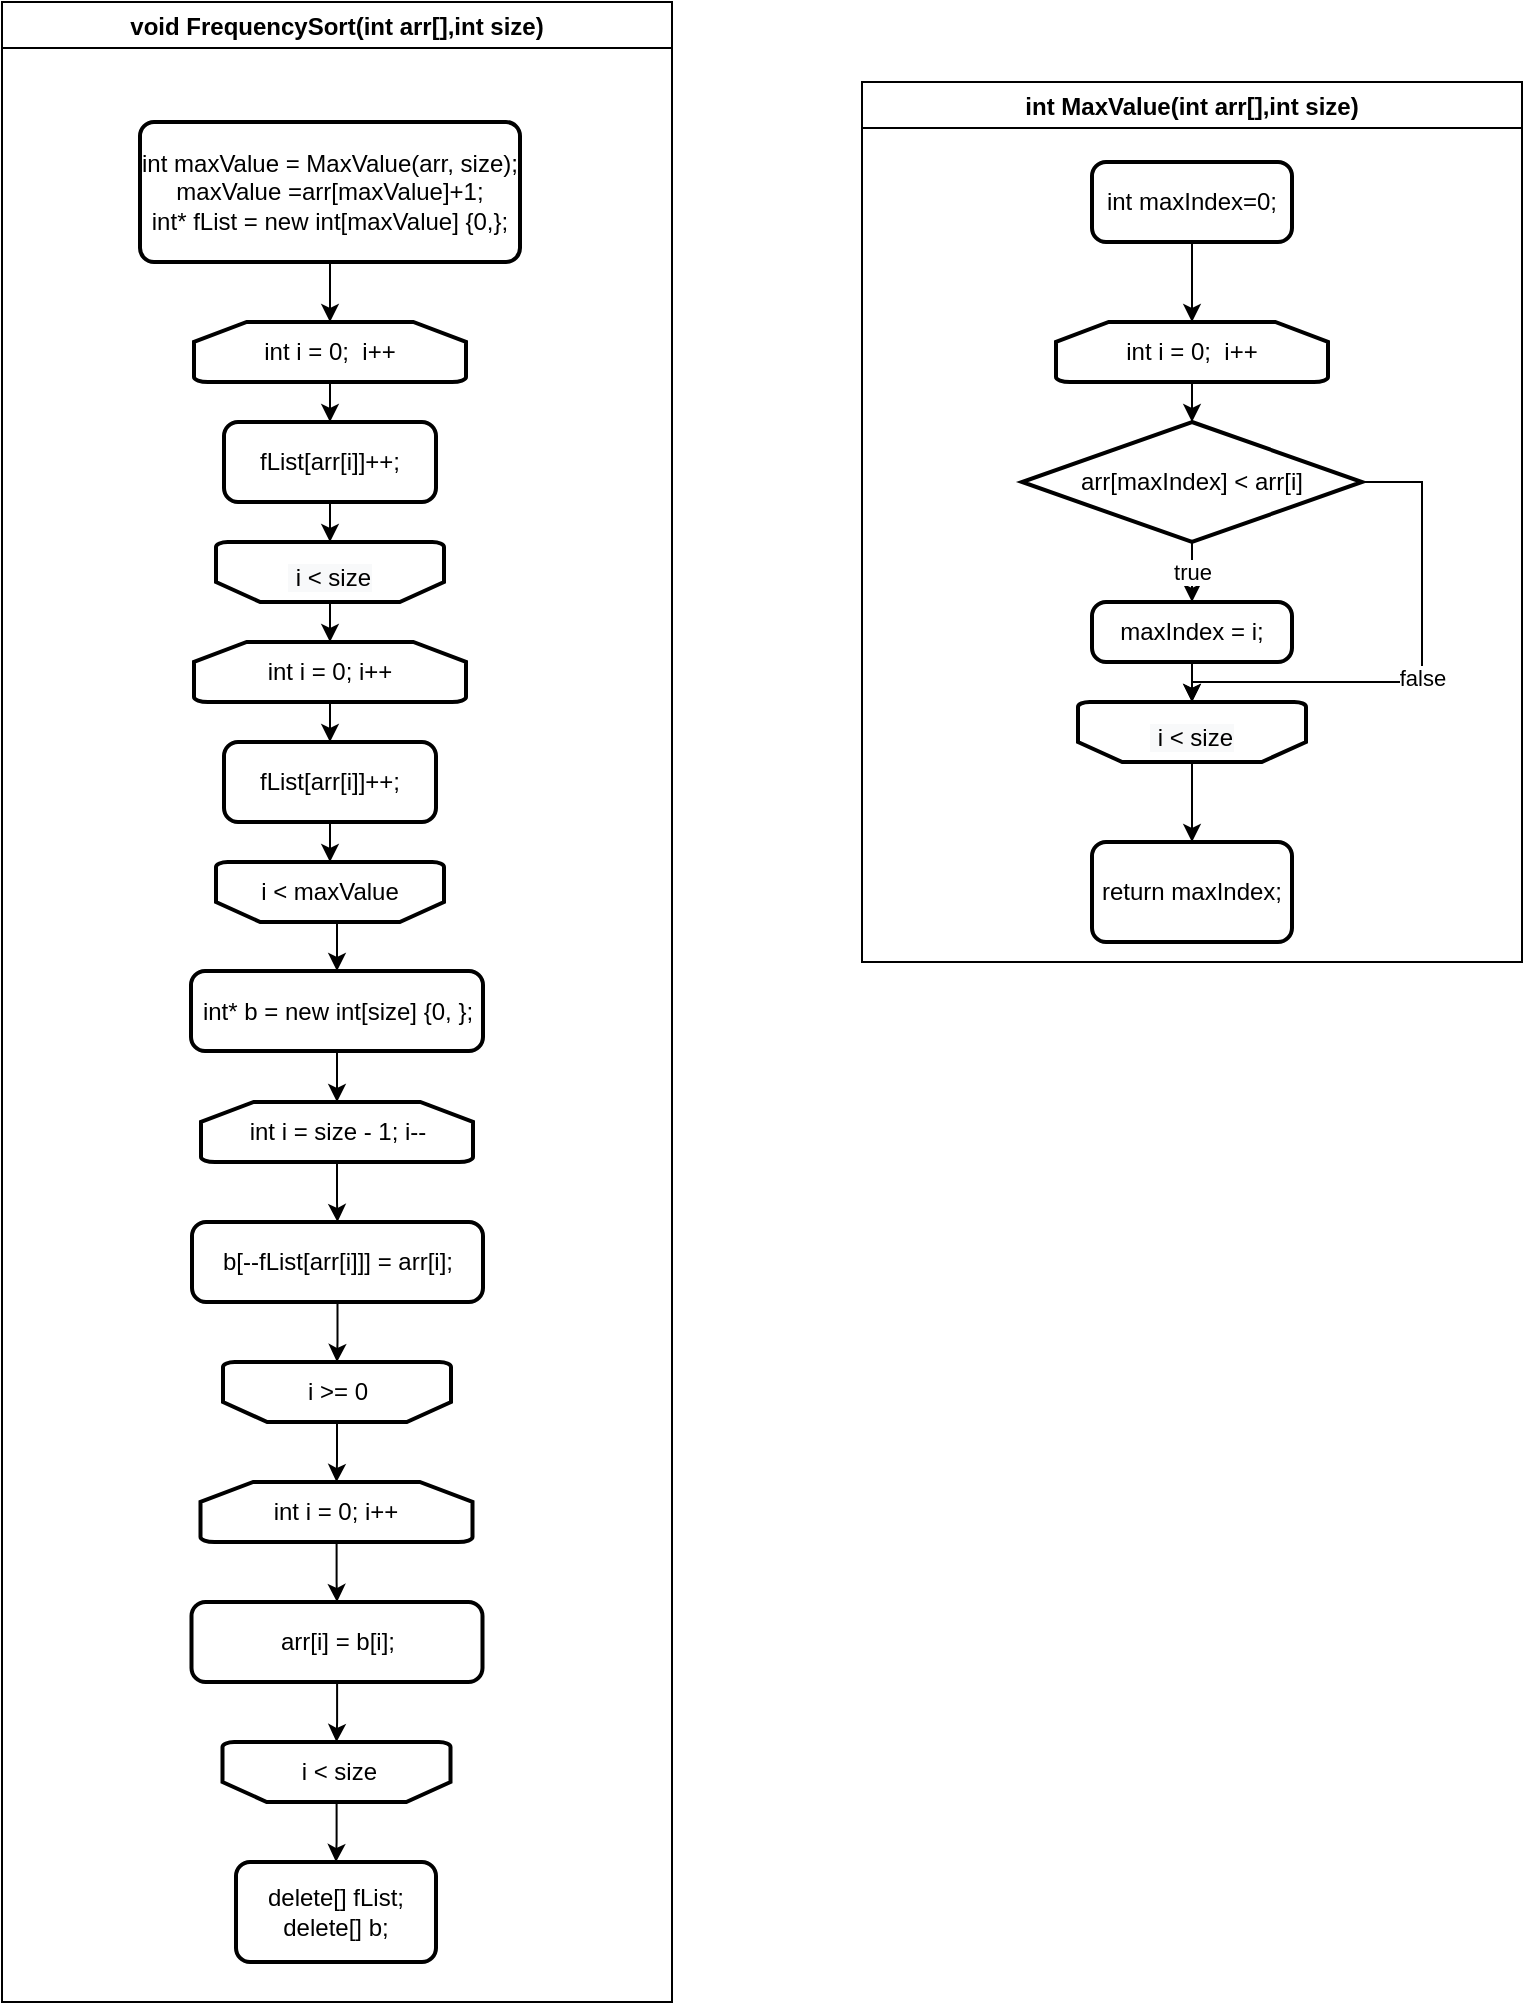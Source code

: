 <mxfile version="20.0.3" type="github">
  <diagram id="-hOtwmKbMHiLHde-USVi" name="Page-1">
    <mxGraphModel dx="2055" dy="1410" grid="1" gridSize="10" guides="1" tooltips="1" connect="1" arrows="1" fold="1" page="1" pageScale="1" pageWidth="827" pageHeight="1169" math="0" shadow="0">
      <root>
        <mxCell id="0" />
        <mxCell id="1" parent="0" />
        <mxCell id="LDgLOaryf-UTrllccUph-5" value="void FrequencySort(int arr[],int size)" style="swimlane;" vertex="1" parent="1">
          <mxGeometry x="20" y="30" width="335" height="1000" as="geometry" />
        </mxCell>
        <mxCell id="LDgLOaryf-UTrllccUph-7" style="edgeStyle=orthogonalEdgeStyle;rounded=0;orthogonalLoop=1;jettySize=auto;html=1;entryX=0.5;entryY=0;entryDx=0;entryDy=0;entryPerimeter=0;" edge="1" parent="LDgLOaryf-UTrllccUph-5" source="LDgLOaryf-UTrllccUph-4" target="LDgLOaryf-UTrllccUph-6">
          <mxGeometry relative="1" as="geometry" />
        </mxCell>
        <mxCell id="LDgLOaryf-UTrllccUph-4" value="&lt;div&gt;int maxValue = MaxValue(arr, size);&lt;/div&gt;&lt;div&gt;&lt;span style=&quot;&quot;&gt;	&lt;/span&gt;maxValue =arr[maxValue]+1;&lt;/div&gt;&lt;div&gt;&lt;span style=&quot;&quot;&gt;	&lt;/span&gt;int* fList = new int[maxValue] {0,};&lt;/div&gt;" style="rounded=1;whiteSpace=wrap;html=1;absoluteArcSize=1;arcSize=14;strokeWidth=2;" vertex="1" parent="LDgLOaryf-UTrllccUph-5">
          <mxGeometry x="69" y="60" width="190" height="70" as="geometry" />
        </mxCell>
        <mxCell id="LDgLOaryf-UTrllccUph-6" value="int i = 0;&amp;nbsp; i++" style="strokeWidth=2;html=1;shape=mxgraph.flowchart.loop_limit;whiteSpace=wrap;" vertex="1" parent="LDgLOaryf-UTrllccUph-5">
          <mxGeometry x="96" y="160" width="136" height="30" as="geometry" />
        </mxCell>
        <mxCell id="LDgLOaryf-UTrllccUph-12" style="edgeStyle=orthogonalEdgeStyle;rounded=0;orthogonalLoop=1;jettySize=auto;html=1;entryX=0.5;entryY=1;entryDx=0;entryDy=0;entryPerimeter=0;" edge="1" parent="LDgLOaryf-UTrllccUph-5" source="LDgLOaryf-UTrllccUph-10" target="LDgLOaryf-UTrllccUph-11">
          <mxGeometry relative="1" as="geometry" />
        </mxCell>
        <mxCell id="LDgLOaryf-UTrllccUph-10" value="fList[arr[i]]++;" style="rounded=1;whiteSpace=wrap;html=1;absoluteArcSize=1;arcSize=14;strokeWidth=2;" vertex="1" parent="LDgLOaryf-UTrllccUph-5">
          <mxGeometry x="111" y="210" width="106" height="40" as="geometry" />
        </mxCell>
        <mxCell id="LDgLOaryf-UTrllccUph-8" style="edgeStyle=orthogonalEdgeStyle;rounded=0;orthogonalLoop=1;jettySize=auto;html=1;entryX=0.5;entryY=0;entryDx=0;entryDy=0;" edge="1" parent="LDgLOaryf-UTrllccUph-5" source="LDgLOaryf-UTrllccUph-6" target="LDgLOaryf-UTrllccUph-10">
          <mxGeometry relative="1" as="geometry">
            <mxPoint x="164" y="260" as="targetPoint" />
          </mxGeometry>
        </mxCell>
        <mxCell id="LDgLOaryf-UTrllccUph-18" style="edgeStyle=orthogonalEdgeStyle;rounded=0;orthogonalLoop=1;jettySize=auto;html=1;exitX=0.5;exitY=0;exitDx=0;exitDy=0;exitPerimeter=0;entryX=0.5;entryY=0;entryDx=0;entryDy=0;entryPerimeter=0;" edge="1" parent="LDgLOaryf-UTrllccUph-5" source="LDgLOaryf-UTrllccUph-11" target="LDgLOaryf-UTrllccUph-13">
          <mxGeometry relative="1" as="geometry" />
        </mxCell>
        <mxCell id="LDgLOaryf-UTrllccUph-11" value="" style="strokeWidth=2;html=1;shape=mxgraph.flowchart.loop_limit;whiteSpace=wrap;rotation=-180;" vertex="1" parent="LDgLOaryf-UTrllccUph-5">
          <mxGeometry x="107" y="270" width="114" height="30" as="geometry" />
        </mxCell>
        <mxCell id="LDgLOaryf-UTrllccUph-13" value="int i = 0; i++" style="strokeWidth=2;html=1;shape=mxgraph.flowchart.loop_limit;whiteSpace=wrap;" vertex="1" parent="LDgLOaryf-UTrllccUph-5">
          <mxGeometry x="96" y="320" width="136" height="30" as="geometry" />
        </mxCell>
        <mxCell id="LDgLOaryf-UTrllccUph-15" value="fList[arr[i]]++;" style="rounded=1;whiteSpace=wrap;html=1;absoluteArcSize=1;arcSize=14;strokeWidth=2;" vertex="1" parent="LDgLOaryf-UTrllccUph-5">
          <mxGeometry x="111" y="370" width="106" height="40" as="geometry" />
        </mxCell>
        <mxCell id="LDgLOaryf-UTrllccUph-16" style="edgeStyle=orthogonalEdgeStyle;rounded=0;orthogonalLoop=1;jettySize=auto;html=1;entryX=0.5;entryY=0;entryDx=0;entryDy=0;" edge="1" parent="LDgLOaryf-UTrllccUph-5" source="LDgLOaryf-UTrllccUph-13" target="LDgLOaryf-UTrllccUph-15">
          <mxGeometry relative="1" as="geometry">
            <mxPoint x="-86" y="360" as="targetPoint" />
          </mxGeometry>
        </mxCell>
        <mxCell id="LDgLOaryf-UTrllccUph-17" value="" style="strokeWidth=2;html=1;shape=mxgraph.flowchart.loop_limit;whiteSpace=wrap;rotation=-180;" vertex="1" parent="LDgLOaryf-UTrllccUph-5">
          <mxGeometry x="107" y="430" width="114" height="30" as="geometry" />
        </mxCell>
        <mxCell id="LDgLOaryf-UTrllccUph-14" style="edgeStyle=orthogonalEdgeStyle;rounded=0;orthogonalLoop=1;jettySize=auto;html=1;entryX=0.5;entryY=1;entryDx=0;entryDy=0;entryPerimeter=0;" edge="1" parent="LDgLOaryf-UTrllccUph-5" source="LDgLOaryf-UTrllccUph-15" target="LDgLOaryf-UTrllccUph-17">
          <mxGeometry relative="1" as="geometry" />
        </mxCell>
        <mxCell id="LDgLOaryf-UTrllccUph-19" value="&#xa;&lt;span style=&quot;color: rgb(0, 0, 0); font-family: Helvetica; font-size: 12px; font-style: normal; font-variant-ligatures: normal; font-variant-caps: normal; font-weight: 400; letter-spacing: normal; orphans: 2; text-align: center; text-indent: 0px; text-transform: none; widows: 2; word-spacing: 0px; -webkit-text-stroke-width: 0px; background-color: rgb(248, 249, 250); text-decoration-thickness: initial; text-decoration-style: initial; text-decoration-color: initial; float: none; display: inline !important;&quot;&gt;&lt;span&gt;&amp;nbsp;&lt;/span&gt;i &amp;lt; size&lt;/span&gt;&#xa;&#xa;" style="text;html=1;strokeColor=none;fillColor=none;align=center;verticalAlign=middle;whiteSpace=wrap;rounded=0;" vertex="1" parent="LDgLOaryf-UTrllccUph-5">
          <mxGeometry x="134" y="280" width="60" height="30" as="geometry" />
        </mxCell>
        <mxCell id="LDgLOaryf-UTrllccUph-29" style="edgeStyle=orthogonalEdgeStyle;rounded=0;orthogonalLoop=1;jettySize=auto;html=1;exitX=0.5;exitY=1;exitDx=0;exitDy=0;entryX=0.5;entryY=0;entryDx=0;entryDy=0;" edge="1" parent="LDgLOaryf-UTrllccUph-5" source="LDgLOaryf-UTrllccUph-20" target="LDgLOaryf-UTrllccUph-28">
          <mxGeometry relative="1" as="geometry" />
        </mxCell>
        <mxCell id="LDgLOaryf-UTrllccUph-20" value="i &lt; maxValue" style="text;html=1;strokeColor=none;fillColor=none;align=center;verticalAlign=middle;whiteSpace=wrap;rounded=0;" vertex="1" parent="LDgLOaryf-UTrllccUph-5">
          <mxGeometry x="124" y="430" width="80" height="30" as="geometry" />
        </mxCell>
        <mxCell id="LDgLOaryf-UTrllccUph-22" value="int i = size - 1; i--" style="strokeWidth=2;html=1;shape=mxgraph.flowchart.loop_limit;whiteSpace=wrap;" vertex="1" parent="LDgLOaryf-UTrllccUph-5">
          <mxGeometry x="99.5" y="550" width="136" height="30" as="geometry" />
        </mxCell>
        <mxCell id="LDgLOaryf-UTrllccUph-23" value="b[--fList[arr[i]]] = arr[i];" style="rounded=1;whiteSpace=wrap;html=1;absoluteArcSize=1;arcSize=14;strokeWidth=2;" vertex="1" parent="LDgLOaryf-UTrllccUph-5">
          <mxGeometry x="95" y="610" width="145.5" height="40" as="geometry" />
        </mxCell>
        <mxCell id="LDgLOaryf-UTrllccUph-24" style="edgeStyle=orthogonalEdgeStyle;rounded=0;orthogonalLoop=1;jettySize=auto;html=1;entryX=0.5;entryY=0;entryDx=0;entryDy=0;" edge="1" parent="LDgLOaryf-UTrllccUph-5" source="LDgLOaryf-UTrllccUph-22" target="LDgLOaryf-UTrllccUph-23">
          <mxGeometry relative="1" as="geometry">
            <mxPoint x="-332.5" y="530" as="targetPoint" />
          </mxGeometry>
        </mxCell>
        <mxCell id="LDgLOaryf-UTrllccUph-25" value="" style="strokeWidth=2;html=1;shape=mxgraph.flowchart.loop_limit;whiteSpace=wrap;rotation=-180;" vertex="1" parent="LDgLOaryf-UTrllccUph-5">
          <mxGeometry x="110.5" y="680" width="114" height="30" as="geometry" />
        </mxCell>
        <mxCell id="LDgLOaryf-UTrllccUph-26" style="edgeStyle=orthogonalEdgeStyle;rounded=0;orthogonalLoop=1;jettySize=auto;html=1;entryX=0.5;entryY=1;entryDx=0;entryDy=0;entryPerimeter=0;" edge="1" parent="LDgLOaryf-UTrllccUph-5" source="LDgLOaryf-UTrllccUph-23" target="LDgLOaryf-UTrllccUph-25">
          <mxGeometry relative="1" as="geometry" />
        </mxCell>
        <mxCell id="LDgLOaryf-UTrllccUph-27" value="i &amp;gt;= 0" style="text;html=1;strokeColor=none;fillColor=none;align=center;verticalAlign=middle;whiteSpace=wrap;rounded=0;" vertex="1" parent="LDgLOaryf-UTrllccUph-5">
          <mxGeometry x="127.5" y="680" width="80" height="30" as="geometry" />
        </mxCell>
        <mxCell id="LDgLOaryf-UTrllccUph-30" style="edgeStyle=orthogonalEdgeStyle;rounded=0;orthogonalLoop=1;jettySize=auto;html=1;entryX=0.5;entryY=0;entryDx=0;entryDy=0;entryPerimeter=0;" edge="1" parent="LDgLOaryf-UTrllccUph-5" source="LDgLOaryf-UTrllccUph-28" target="LDgLOaryf-UTrllccUph-22">
          <mxGeometry relative="1" as="geometry" />
        </mxCell>
        <mxCell id="LDgLOaryf-UTrllccUph-28" value="int* b = new int[size] {0, };" style="rounded=1;whiteSpace=wrap;html=1;absoluteArcSize=1;arcSize=14;strokeWidth=2;" vertex="1" parent="LDgLOaryf-UTrllccUph-5">
          <mxGeometry x="94.5" y="484.5" width="146" height="40" as="geometry" />
        </mxCell>
        <mxCell id="LDgLOaryf-UTrllccUph-39" value="&lt;div&gt;delete[] fList;&lt;/div&gt;&lt;div&gt;&lt;span style=&quot;&quot;&gt;	&lt;/span&gt;delete[] b;&lt;/div&gt;" style="rounded=1;whiteSpace=wrap;html=1;absoluteArcSize=1;arcSize=14;strokeWidth=2;" vertex="1" parent="LDgLOaryf-UTrllccUph-5">
          <mxGeometry x="117" y="930" width="100" height="50" as="geometry" />
        </mxCell>
        <mxCell id="LDgLOaryf-UTrllccUph-31" value="int i = 0; i++" style="strokeWidth=2;html=1;shape=mxgraph.flowchart.loop_limit;whiteSpace=wrap;" vertex="1" parent="1">
          <mxGeometry x="119.25" y="770" width="136" height="30" as="geometry" />
        </mxCell>
        <mxCell id="LDgLOaryf-UTrllccUph-32" value="arr[i] = b[i];" style="rounded=1;whiteSpace=wrap;html=1;absoluteArcSize=1;arcSize=14;strokeWidth=2;" vertex="1" parent="1">
          <mxGeometry x="114.75" y="830" width="145.5" height="40" as="geometry" />
        </mxCell>
        <mxCell id="LDgLOaryf-UTrllccUph-33" style="edgeStyle=orthogonalEdgeStyle;rounded=0;orthogonalLoop=1;jettySize=auto;html=1;entryX=0.5;entryY=0;entryDx=0;entryDy=0;" edge="1" parent="1" source="LDgLOaryf-UTrllccUph-31" target="LDgLOaryf-UTrllccUph-32">
          <mxGeometry relative="1" as="geometry">
            <mxPoint x="-562.75" y="690" as="targetPoint" />
          </mxGeometry>
        </mxCell>
        <mxCell id="LDgLOaryf-UTrllccUph-34" value="" style="strokeWidth=2;html=1;shape=mxgraph.flowchart.loop_limit;whiteSpace=wrap;rotation=-180;" vertex="1" parent="1">
          <mxGeometry x="130.25" y="900" width="114" height="30" as="geometry" />
        </mxCell>
        <mxCell id="LDgLOaryf-UTrllccUph-35" style="edgeStyle=orthogonalEdgeStyle;rounded=0;orthogonalLoop=1;jettySize=auto;html=1;entryX=0.5;entryY=1;entryDx=0;entryDy=0;entryPerimeter=0;" edge="1" parent="1" source="LDgLOaryf-UTrllccUph-32" target="LDgLOaryf-UTrllccUph-34">
          <mxGeometry relative="1" as="geometry" />
        </mxCell>
        <mxCell id="LDgLOaryf-UTrllccUph-38" style="edgeStyle=orthogonalEdgeStyle;rounded=0;orthogonalLoop=1;jettySize=auto;html=1;" edge="1" parent="1" source="LDgLOaryf-UTrllccUph-36" target="LDgLOaryf-UTrllccUph-39">
          <mxGeometry relative="1" as="geometry">
            <mxPoint x="187.25" y="970" as="targetPoint" />
          </mxGeometry>
        </mxCell>
        <mxCell id="LDgLOaryf-UTrllccUph-36" value="&amp;nbsp;i &amp;lt; size" style="text;html=1;strokeColor=none;fillColor=none;align=center;verticalAlign=middle;whiteSpace=wrap;rounded=0;" vertex="1" parent="1">
          <mxGeometry x="147.25" y="900" width="80" height="30" as="geometry" />
        </mxCell>
        <mxCell id="LDgLOaryf-UTrllccUph-37" style="edgeStyle=orthogonalEdgeStyle;rounded=0;orthogonalLoop=1;jettySize=auto;html=1;entryX=0.5;entryY=0;entryDx=0;entryDy=0;entryPerimeter=0;" edge="1" parent="1" source="LDgLOaryf-UTrllccUph-25" target="LDgLOaryf-UTrllccUph-31">
          <mxGeometry relative="1" as="geometry" />
        </mxCell>
        <mxCell id="LDgLOaryf-UTrllccUph-40" value="int MaxValue(int arr[],int size)" style="swimlane;" vertex="1" parent="1">
          <mxGeometry x="450" y="70" width="330" height="440" as="geometry" />
        </mxCell>
        <mxCell id="LDgLOaryf-UTrllccUph-48" style="edgeStyle=orthogonalEdgeStyle;rounded=0;orthogonalLoop=1;jettySize=auto;html=1;entryX=0.5;entryY=0;entryDx=0;entryDy=0;entryPerimeter=0;" edge="1" parent="LDgLOaryf-UTrllccUph-40" source="LDgLOaryf-UTrllccUph-41" target="LDgLOaryf-UTrllccUph-42">
          <mxGeometry relative="1" as="geometry" />
        </mxCell>
        <mxCell id="LDgLOaryf-UTrllccUph-41" value="int maxIndex=0;" style="rounded=1;whiteSpace=wrap;html=1;absoluteArcSize=1;arcSize=14;strokeWidth=2;" vertex="1" parent="LDgLOaryf-UTrllccUph-40">
          <mxGeometry x="115" y="40" width="100" height="40" as="geometry" />
        </mxCell>
        <mxCell id="LDgLOaryf-UTrllccUph-42" value="int i = 0;&amp;nbsp; i++" style="strokeWidth=2;html=1;shape=mxgraph.flowchart.loop_limit;whiteSpace=wrap;" vertex="1" parent="LDgLOaryf-UTrllccUph-40">
          <mxGeometry x="97" y="120" width="136" height="30" as="geometry" />
        </mxCell>
        <mxCell id="LDgLOaryf-UTrllccUph-45" style="edgeStyle=orthogonalEdgeStyle;rounded=0;orthogonalLoop=1;jettySize=auto;html=1;entryX=0.5;entryY=0;entryDx=0;entryDy=0;entryPerimeter=0;" edge="1" parent="LDgLOaryf-UTrllccUph-40" source="LDgLOaryf-UTrllccUph-42" target="LDgLOaryf-UTrllccUph-51">
          <mxGeometry relative="1" as="geometry">
            <mxPoint x="165" y="170" as="targetPoint" />
          </mxGeometry>
        </mxCell>
        <mxCell id="LDgLOaryf-UTrllccUph-46" value="" style="strokeWidth=2;html=1;shape=mxgraph.flowchart.loop_limit;whiteSpace=wrap;rotation=-180;" vertex="1" parent="LDgLOaryf-UTrllccUph-40">
          <mxGeometry x="108" y="310" width="114" height="30" as="geometry" />
        </mxCell>
        <mxCell id="LDgLOaryf-UTrllccUph-43" style="edgeStyle=orthogonalEdgeStyle;rounded=0;orthogonalLoop=1;jettySize=auto;html=1;entryX=0.5;entryY=1;entryDx=0;entryDy=0;entryPerimeter=0;" edge="1" parent="LDgLOaryf-UTrllccUph-40" source="LDgLOaryf-UTrllccUph-52" target="LDgLOaryf-UTrllccUph-46">
          <mxGeometry relative="1" as="geometry">
            <mxPoint x="165.067" y="290" as="sourcePoint" />
          </mxGeometry>
        </mxCell>
        <mxCell id="LDgLOaryf-UTrllccUph-47" value="&#xa;&lt;span style=&quot;color: rgb(0, 0, 0); font-family: Helvetica; font-size: 12px; font-style: normal; font-variant-ligatures: normal; font-variant-caps: normal; font-weight: 400; letter-spacing: normal; orphans: 2; text-align: center; text-indent: 0px; text-transform: none; widows: 2; word-spacing: 0px; -webkit-text-stroke-width: 0px; background-color: rgb(248, 249, 250); text-decoration-thickness: initial; text-decoration-style: initial; text-decoration-color: initial; float: none; display: inline !important;&quot;&gt;&lt;span&gt;&amp;nbsp;&lt;/span&gt;i &amp;lt; size&lt;/span&gt;&#xa;&#xa;" style="text;html=1;strokeColor=none;fillColor=none;align=center;verticalAlign=middle;whiteSpace=wrap;rounded=0;" vertex="1" parent="LDgLOaryf-UTrllccUph-40">
          <mxGeometry x="135" y="320" width="60" height="30" as="geometry" />
        </mxCell>
        <mxCell id="LDgLOaryf-UTrllccUph-50" value="return maxIndex;" style="rounded=1;whiteSpace=wrap;html=1;absoluteArcSize=1;arcSize=14;strokeWidth=2;" vertex="1" parent="LDgLOaryf-UTrllccUph-40">
          <mxGeometry x="115" y="380" width="100" height="50" as="geometry" />
        </mxCell>
        <mxCell id="LDgLOaryf-UTrllccUph-49" style="edgeStyle=orthogonalEdgeStyle;rounded=0;orthogonalLoop=1;jettySize=auto;html=1;" edge="1" parent="LDgLOaryf-UTrllccUph-40" source="LDgLOaryf-UTrllccUph-46" target="LDgLOaryf-UTrllccUph-50">
          <mxGeometry relative="1" as="geometry">
            <mxPoint x="165" y="390" as="targetPoint" />
          </mxGeometry>
        </mxCell>
        <mxCell id="LDgLOaryf-UTrllccUph-53" value="true" style="edgeStyle=orthogonalEdgeStyle;rounded=0;orthogonalLoop=1;jettySize=auto;html=1;exitX=0.5;exitY=1;exitDx=0;exitDy=0;exitPerimeter=0;entryX=0.5;entryY=0;entryDx=0;entryDy=0;" edge="1" parent="LDgLOaryf-UTrllccUph-40" source="LDgLOaryf-UTrllccUph-51" target="LDgLOaryf-UTrllccUph-52">
          <mxGeometry relative="1" as="geometry" />
        </mxCell>
        <mxCell id="LDgLOaryf-UTrllccUph-54" value="false" style="edgeStyle=orthogonalEdgeStyle;rounded=0;orthogonalLoop=1;jettySize=auto;html=1;entryX=0.5;entryY=1;entryDx=0;entryDy=0;entryPerimeter=0;" edge="1" parent="LDgLOaryf-UTrllccUph-40" source="LDgLOaryf-UTrllccUph-51" target="LDgLOaryf-UTrllccUph-46">
          <mxGeometry relative="1" as="geometry">
            <Array as="points">
              <mxPoint x="280" y="200" />
              <mxPoint x="280" y="300" />
              <mxPoint x="165" y="300" />
            </Array>
          </mxGeometry>
        </mxCell>
        <mxCell id="LDgLOaryf-UTrllccUph-51" value="arr[maxIndex] &lt; arr[i]" style="strokeWidth=2;html=1;shape=mxgraph.flowchart.decision;whiteSpace=wrap;" vertex="1" parent="LDgLOaryf-UTrllccUph-40">
          <mxGeometry x="80" y="170" width="170" height="60" as="geometry" />
        </mxCell>
        <mxCell id="LDgLOaryf-UTrllccUph-52" value="maxIndex = i;" style="rounded=1;whiteSpace=wrap;html=1;absoluteArcSize=1;arcSize=14;strokeWidth=2;" vertex="1" parent="LDgLOaryf-UTrllccUph-40">
          <mxGeometry x="115" y="260" width="100" height="30" as="geometry" />
        </mxCell>
      </root>
    </mxGraphModel>
  </diagram>
</mxfile>
